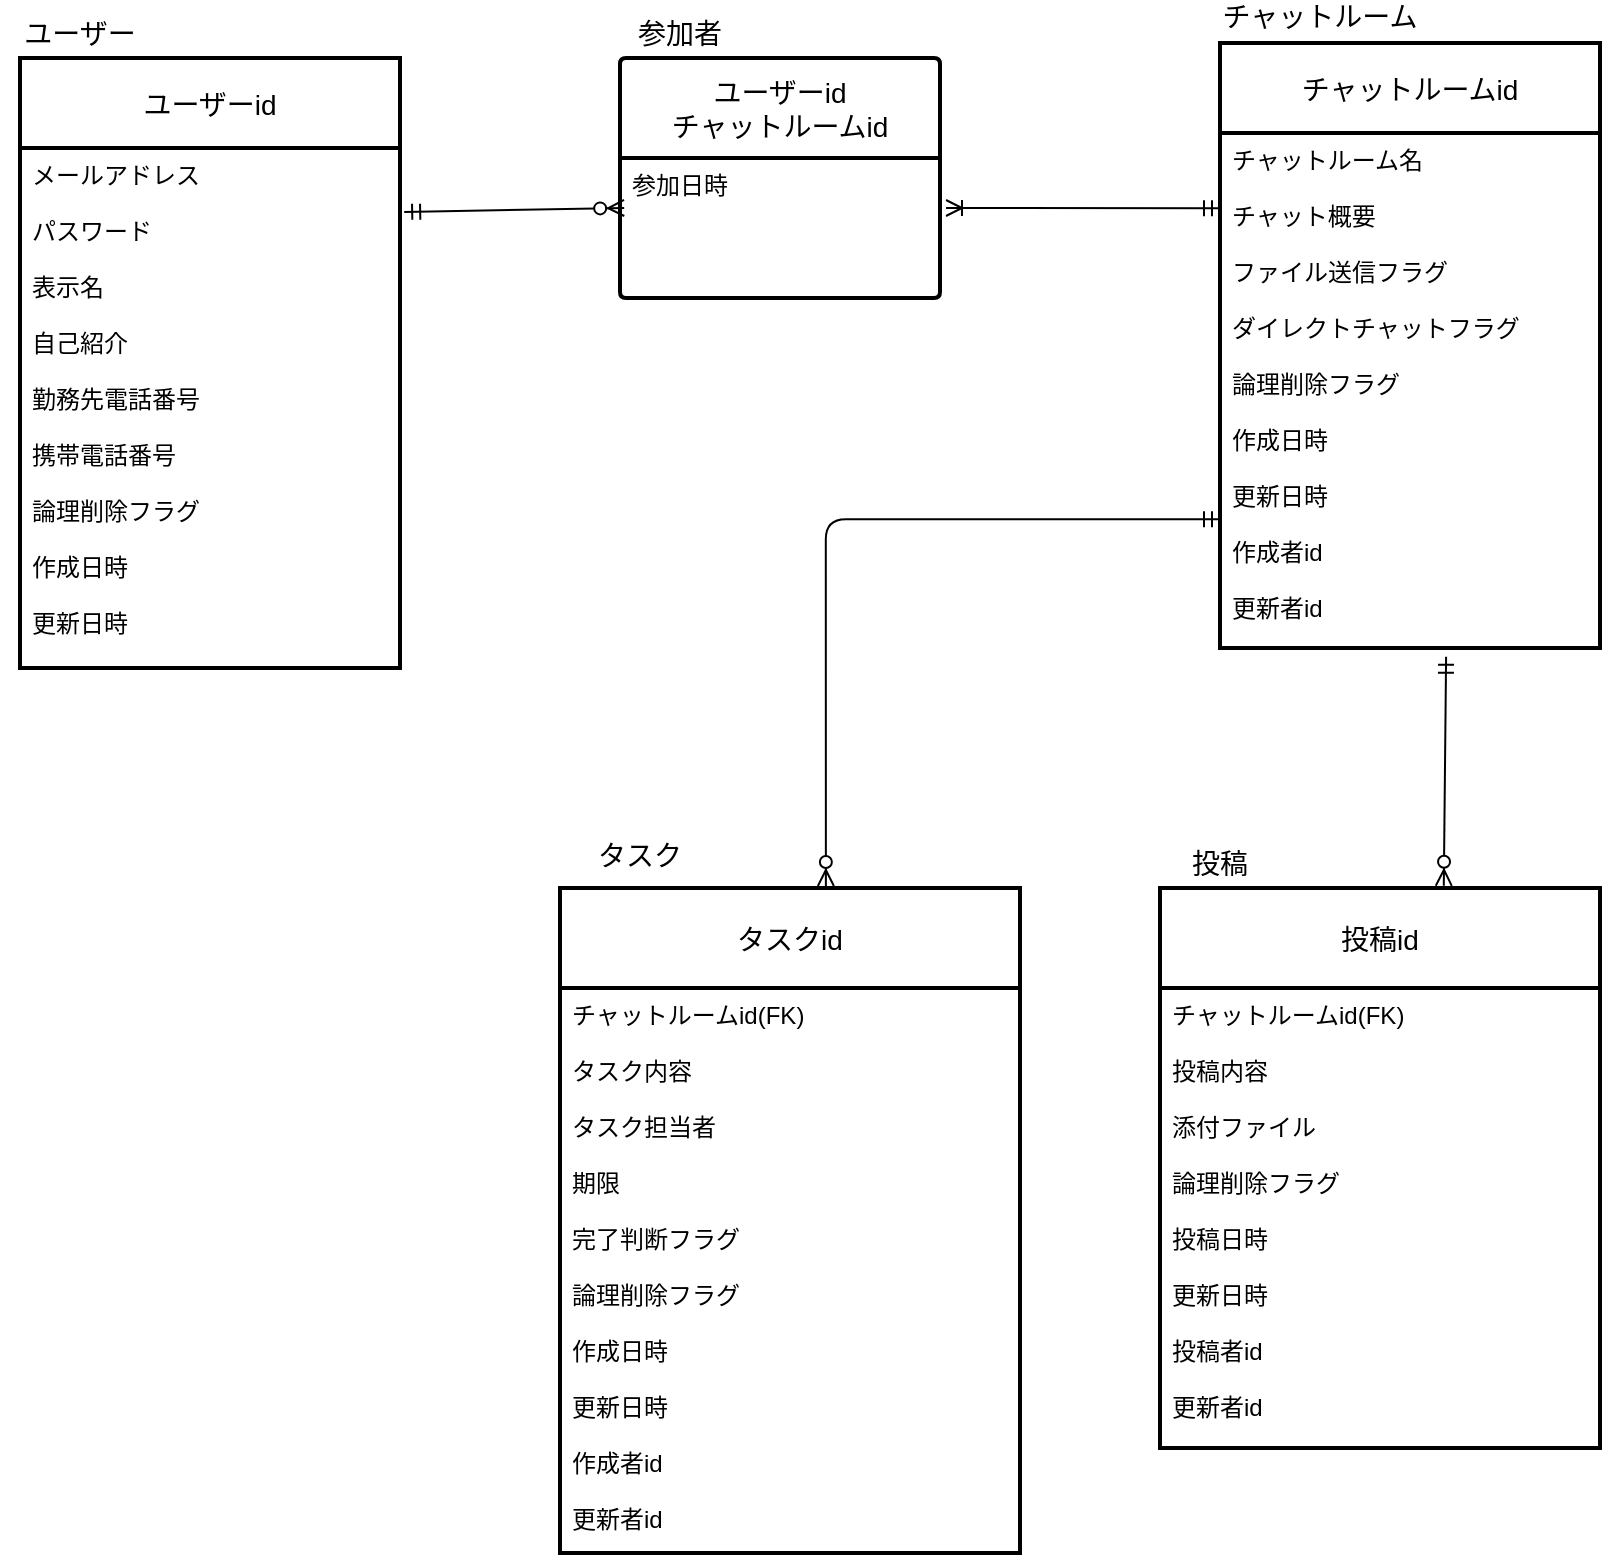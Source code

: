 <mxfile version="13.1.3">
    <diagram id="6hGFLwfOUW9BJ-s0fimq" name="Page-1">
        <mxGraphModel dx="1001" dy="900" grid="1" gridSize="10" guides="1" tooltips="1" connect="1" arrows="1" fold="1" page="1" pageScale="1" pageWidth="827" pageHeight="1169" math="0" shadow="0">
            <root>
                <mxCell id="0"/>
                <mxCell id="1" parent="0"/>
                <mxCell id="4" value="ユーザー" style="text;align=center;verticalAlign=middle;spacingLeft=4;spacingRight=4;rotatable=0;points=[[0,0.5],[1,0.5]];portConstraint=eastwest;fontSize=14;" parent="1" vertex="1">
                    <mxGeometry x="20" y="39" width="80" height="26" as="geometry"/>
                </mxCell>
                <mxCell id="9" value="チャットルーム&#10;" style="text;align=center;verticalAlign=middle;spacingLeft=4;spacingRight=4;rotatable=0;points=[[0,0.5],[1,0.5]];portConstraint=eastwest;fontSize=14;" parent="1" vertex="1">
                    <mxGeometry x="640" y="39" width="80" height="26" as="geometry"/>
                </mxCell>
                <mxCell id="19" value="投稿" style="text;align=center;verticalAlign=middle;spacingLeft=4;spacingRight=4;rotatable=0;points=[[0,0.5],[1,0.5]];portConstraint=eastwest;fontSize=14;" parent="1" vertex="1">
                    <mxGeometry x="590" y="454" width="80" height="26" as="geometry"/>
                </mxCell>
                <mxCell id="20" value="タスク" style="text;align=center;verticalAlign=middle;spacingLeft=4;spacingRight=4;rotatable=0;points=[[0,0.5],[1,0.5]];portConstraint=eastwest;fontSize=14;" parent="1" vertex="1">
                    <mxGeometry x="300" y="450" width="80" height="26" as="geometry"/>
                </mxCell>
                <mxCell id="26" value="参加者" style="text;align=center;verticalAlign=middle;spacingLeft=4;spacingRight=4;rotatable=0;points=[[0,0.5],[1,0.5]];portConstraint=eastwest;fontSize=14;" parent="1" vertex="1">
                    <mxGeometry x="320" y="39" width="80" height="26" as="geometry"/>
                </mxCell>
                <mxCell id="27" value="" style="fontSize=12;html=1;endArrow=ERoneToMany;startArrow=ERmandOne;exitX=0;exitY=0.146;exitDx=0;exitDy=0;exitPerimeter=0;" parent="1" edge="1" source="6">
                    <mxGeometry width="100" height="100" relative="1" as="geometry">
                        <mxPoint x="600" y="140" as="sourcePoint"/>
                        <mxPoint x="493" y="140" as="targetPoint"/>
                    </mxGeometry>
                </mxCell>
                <mxCell id="29" value="" style="fontSize=12;html=1;endArrow=ERzeroToMany;startArrow=ERmandOne;entryX=0.013;entryY=0.357;entryDx=0;entryDy=0;entryPerimeter=0;exitX=1.011;exitY=0.123;exitDx=0;exitDy=0;exitPerimeter=0;" parent="1" target="34" edge="1" source="3">
                    <mxGeometry width="100" height="100" relative="1" as="geometry">
                        <mxPoint x="240" y="140" as="sourcePoint"/>
                        <mxPoint x="280" y="135" as="targetPoint"/>
                    </mxGeometry>
                </mxCell>
                <mxCell id="2" value="ユーザーid" style="swimlane;childLayout=stackLayout;horizontal=1;startSize=45;horizontalStack=0;rounded=1;fontSize=14;fontStyle=0;strokeWidth=2;resizeParent=0;resizeLast=1;shadow=0;dashed=0;align=center;arcSize=0;" parent="1" vertex="1">
                    <mxGeometry x="30" y="65" width="190" height="305" as="geometry"/>
                </mxCell>
                <mxCell id="3" value="メールアドレス&#10;&#10;パスワード&#10;&#10;表示名&#10;&#10;自己紹介&#10;&#10;勤務先電話番号&#10;&#10;携帯電話番号&#10;&#10;論理削除フラグ&#10;&#10;作成日時&#10;&#10;更新日時&#10;" style="align=left;strokeColor=none;fillColor=none;spacingLeft=4;fontSize=12;verticalAlign=top;resizable=0;rotatable=0;part=1;" parent="2" vertex="1">
                    <mxGeometry y="45" width="190" height="260" as="geometry"/>
                </mxCell>
                <mxCell id="14" value="タスクid" style="swimlane;childLayout=stackLayout;horizontal=1;startSize=50;horizontalStack=0;rounded=1;fontSize=14;fontStyle=0;strokeWidth=2;resizeParent=0;resizeLast=1;shadow=0;dashed=0;align=center;arcSize=0;" parent="1" vertex="1">
                    <mxGeometry x="300" y="480" width="230" height="332.5" as="geometry"/>
                </mxCell>
                <mxCell id="15" value="チャットルームid(FK)&#10;&#10;タスク内容&#10;&#10;タスク担当者&#10;&#10;期限&#10;&#10;完了判断フラグ&#10;&#10;論理削除フラグ&#10;&#10;作成日時&#10;&#10;更新日時&#10;&#10;作成者id&#10;&#10;更新者id" style="align=left;strokeColor=none;fillColor=none;spacingLeft=4;fontSize=12;verticalAlign=top;resizable=0;rotatable=0;part=1;" parent="14" vertex="1">
                    <mxGeometry y="50" width="230" height="282.5" as="geometry"/>
                </mxCell>
                <mxCell id="10" value="投稿id" style="swimlane;childLayout=stackLayout;horizontal=1;startSize=50;horizontalStack=0;rounded=1;fontSize=14;fontStyle=0;strokeWidth=2;resizeParent=0;resizeLast=1;shadow=0;dashed=0;align=center;arcSize=0;" parent="1" vertex="1">
                    <mxGeometry x="600" y="480" width="220" height="280" as="geometry"/>
                </mxCell>
                <mxCell id="11" value="チャットルームid(FK)&#10;&#10;投稿内容&#10;&#10;添付ファイル&#10;&#10;論理削除フラグ&#10;&#10;投稿日時&#10;&#10;更新日時&#10;&#10;投稿者id&#10;&#10;更新者id" style="align=left;strokeColor=none;fillColor=none;spacingLeft=4;fontSize=12;verticalAlign=top;resizable=0;rotatable=0;part=1;" parent="10" vertex="1">
                    <mxGeometry y="50" width="220" height="230" as="geometry"/>
                </mxCell>
                <mxCell id="30" value="" style="fontSize=12;html=1;endArrow=ERzeroToMany;startArrow=ERmandOne;entryX=0.645;entryY=-0.004;entryDx=0;entryDy=0;entryPerimeter=0;exitX=0.595;exitY=1.017;exitDx=0;exitDy=0;exitPerimeter=0;" parent="1" source="6" target="10" edge="1">
                    <mxGeometry width="100" height="100" relative="1" as="geometry">
                        <mxPoint x="740" y="378" as="sourcePoint"/>
                        <mxPoint x="740" y="470" as="targetPoint"/>
                    </mxGeometry>
                </mxCell>
                <mxCell id="31" value="" style="edgeStyle=orthogonalEdgeStyle;fontSize=12;html=1;endArrow=ERzeroToMany;startArrow=ERmandOne;entryX=0.578;entryY=-0.003;entryDx=0;entryDy=0;entryPerimeter=0;exitX=0;exitY=0.75;exitDx=0;exitDy=0;" parent="1" source="6" target="14" edge="1">
                    <mxGeometry width="100" height="100" relative="1" as="geometry">
                        <mxPoint x="580" y="320" as="sourcePoint"/>
                        <mxPoint x="430" y="460" as="targetPoint"/>
                    </mxGeometry>
                </mxCell>
                <mxCell id="5" value="チャットルームid" style="swimlane;childLayout=stackLayout;horizontal=1;startSize=45;horizontalStack=0;rounded=1;fontSize=14;fontStyle=0;strokeWidth=2;resizeParent=0;resizeLast=1;shadow=0;dashed=0;align=center;arcSize=0;" parent="1" vertex="1">
                    <mxGeometry x="630" y="57.5" width="190" height="302.5" as="geometry"/>
                </mxCell>
                <mxCell id="6" value="チャットルーム名&#10;&#10;チャット概要&#10;&#10;ファイル送信フラグ&#10;&#10;ダイレクトチャットフラグ&#10;&#10;論理削除フラグ&#10;&#10;作成日時&#10;&#10;更新日時&#10;&#10;作成者id&#10;&#10;更新者id&#10;&#10;" style="align=left;strokeColor=none;fillColor=none;spacingLeft=4;fontSize=12;verticalAlign=top;resizable=0;rotatable=0;part=1;" parent="5" vertex="1">
                    <mxGeometry y="45" width="190" height="257.5" as="geometry"/>
                </mxCell>
                <mxCell id="33" value="ユーザーid&#10;チャットルームid" style="swimlane;childLayout=stackLayout;horizontal=1;startSize=50;horizontalStack=0;rounded=1;fontSize=14;fontStyle=0;strokeWidth=2;resizeParent=0;resizeLast=1;shadow=0;dashed=0;align=center;arcSize=2;" vertex="1" parent="1">
                    <mxGeometry x="330" y="65" width="160" height="120" as="geometry"/>
                </mxCell>
                <mxCell id="34" value="参加日時" style="align=left;strokeColor=none;fillColor=none;spacingLeft=4;fontSize=12;verticalAlign=top;resizable=0;rotatable=0;part=1;" vertex="1" parent="33">
                    <mxGeometry y="50" width="160" height="70" as="geometry"/>
                </mxCell>
            </root>
        </mxGraphModel>
    </diagram>
</mxfile>